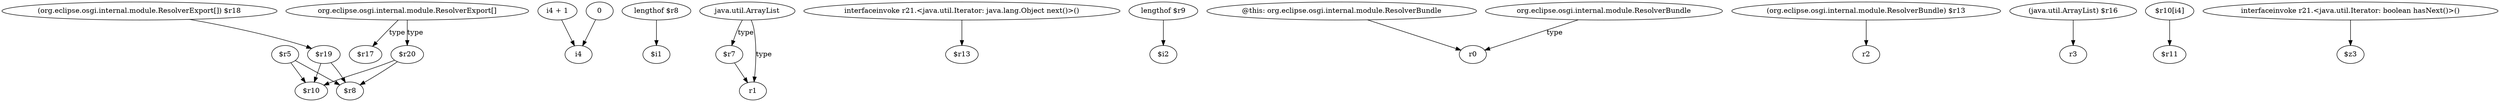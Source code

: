 digraph g {
0[label="$r5"]
1[label="$r8"]
0->1[label=""]
2[label="i4 + 1"]
3[label="i4"]
2->3[label=""]
4[label="lengthof $r8"]
5[label="$i1"]
4->5[label=""]
6[label="(org.eclipse.osgi.internal.module.ResolverExport[]) $r18"]
7[label="$r19"]
6->7[label=""]
8[label="$r10"]
7->8[label=""]
9[label="java.util.ArrayList"]
10[label="$r7"]
9->10[label="type"]
11[label="interfaceinvoke r21.<java.util.Iterator: java.lang.Object next()>()"]
12[label="$r13"]
11->12[label=""]
13[label="lengthof $r9"]
14[label="$i2"]
13->14[label=""]
15[label="@this: org.eclipse.osgi.internal.module.ResolverBundle"]
16[label="r0"]
15->16[label=""]
17[label="r1"]
9->17[label="type"]
18[label="org.eclipse.osgi.internal.module.ResolverBundle"]
18->16[label="type"]
19[label="org.eclipse.osgi.internal.module.ResolverExport[]"]
20[label="$r20"]
19->20[label="type"]
21[label="$r17"]
19->21[label="type"]
22[label="(org.eclipse.osgi.internal.module.ResolverBundle) $r13"]
23[label="r2"]
22->23[label=""]
20->8[label=""]
7->1[label=""]
24[label="(java.util.ArrayList) $r16"]
25[label="r3"]
24->25[label=""]
26[label="$r10[i4]"]
27[label="$r11"]
26->27[label=""]
28[label="interfaceinvoke r21.<java.util.Iterator: boolean hasNext()>()"]
29[label="$z3"]
28->29[label=""]
10->17[label=""]
0->8[label=""]
30[label="0"]
30->3[label=""]
20->1[label=""]
}